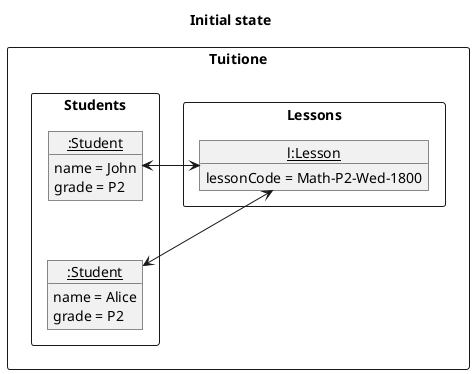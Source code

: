 @startuml
skinparam ClassFontColor #000000
skinparam ClassBorderColor #000000

title Initial state

package Tuitione <<rectangle>> {
    package Lessons <<rectangle>> {
        object "<u>l:Lesson" as Lesson {
            lessonCode = Math-P2-Wed-1800
        }
    }
    package Students <<rectangle>> {
        object "<u>:Student" as Alice {
            name = Alice
            grade = P2
        }
        object "<u>:Student" as John {
            name = John
            grade = P2
        }
    }
}

John -[hidden]-> Alice

Lesson <-r-> John
Lesson <-r-> Alice

@end

